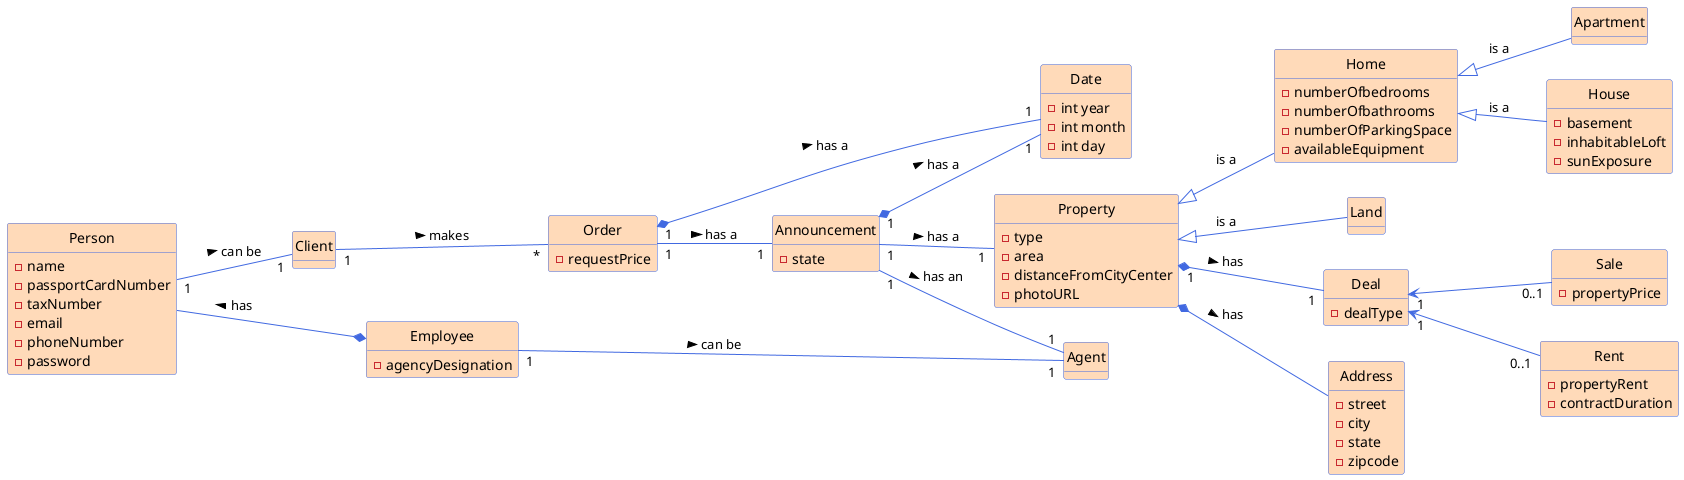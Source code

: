 @startuml
'skinparam monochrome true
skinparam packageStyle rectangle
skinparam shadowing false
'skinparam linetype ortho
left to right direction
'skinparam classAttributeIconSize 0
hide circle
hide methods
'---------File styling---------
skinparam class {
    BackgroundColor PeachPuff
    ArrowColor RoyalBlue
    BorderColor RoyalBlue
}
'------------|Actors|----------------
class Person {
    - name
    - passportCardNumber
    - taxNumber
    - email
    - phoneNumber
    - password
}
class Client{

}
class Order{
    - requestPrice
}
class Property{
    - type
    - area 
    - distanceFromCityCenter
    - photoURL

}
class Home {
    - numberOfbedrooms
    - numberOfbathrooms
    - numberOfParkingSpace
    - availableEquipment
}
class Land{

}
class Apartment{

}
class House{
    - basement
    - inhabitableLoft
    - sunExposure
}
class Announcement{
    - state   
}
class Deal{
    - dealType
}
class Sale{
    - propertyPrice
}
class Rent{
    - propertyRent
    - contractDuration
}
class Address{
    -street 
    -city 
    -state 
    -zipcode
}

class Employee {
    - agencyDesignation
}
class Agent{

}
class Date{
    - int year
    - int month
    - int day
}
'-------------------connections------------------

'Person
Person "1" -- "1" Client : can be >

'Order 
Order "1" -- "1" Announcement : has a >
Order "1" *-- "1" Date : has a >

'Client
Client "1" -- "*" Order : makes >

'Announcement
Announcement "1" -- "1" Property : has a >
Announcement "1" -- "1" Agent : has an >
Announcement "1" *-- "1" Date : has a >

'Property   
Property *--  Address : has >
Property "1" *-- "1" Deal : has >

'Agent

Person --* Employee : has <
Employee "1" -- "1" Agent : can be >
'--------------------heritage--------------------

'Deal
Deal "1"<-- "0..1" Sale 
Deal "1"<-- "0..1" Rent
'Property
.Property <|-- .Land : is a 
.Property <|-- .Home : is a
.Home <|-- .Apartment : is a
.Home <|-- .House : is a

@enduml